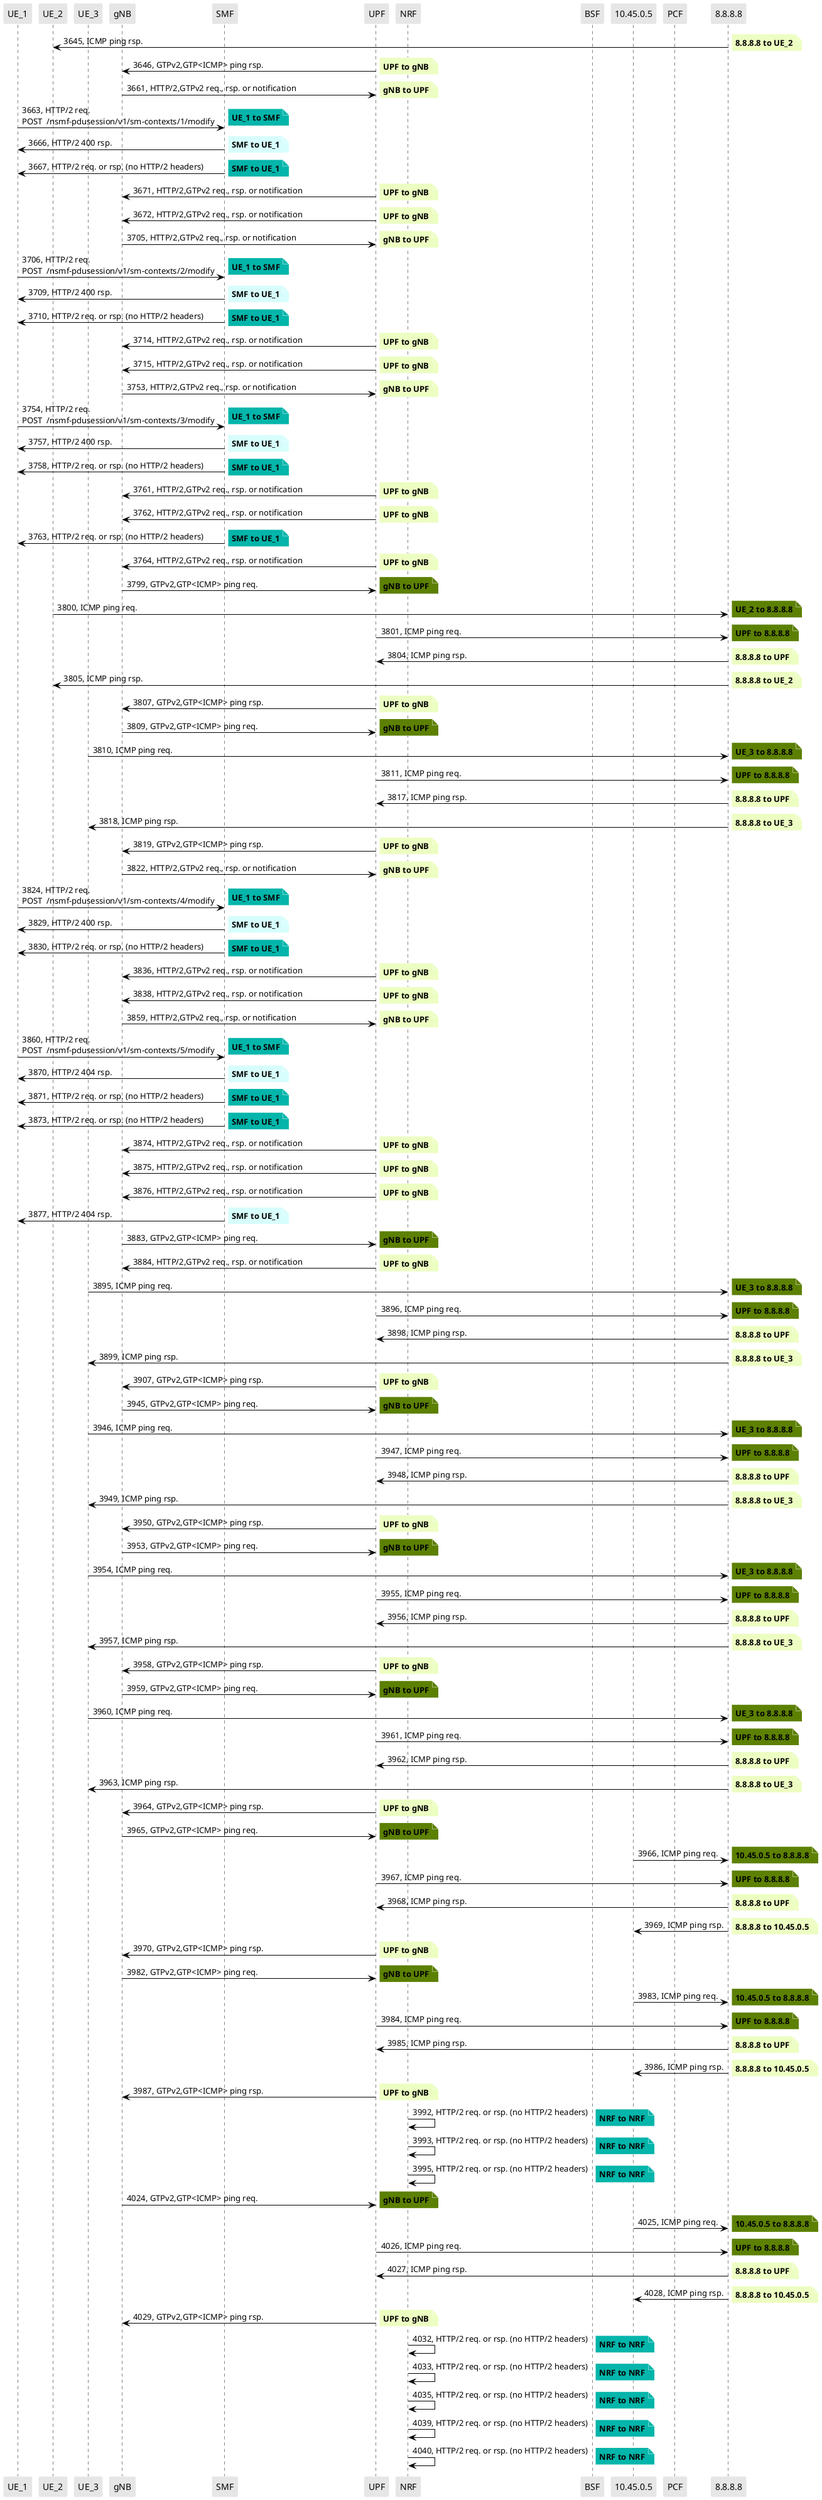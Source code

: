 @startuml
skinparam shadowing false
skinparam NoteBorderColor white
skinparam sequence {
    ArrowColor black
    LifeLineBorderColor black
    LifeLineBackgroundColor black
    ParticipantBorderColor white
    ParticipantBackgroundColor #e6e6e6
}
participant "UE_1"
participant "UE_2"
participant "UE_3"
participant "gNB"
participant "SMF"
participant "UPF"
participant "NRF"
participant "BSF"
participant "10.45.0.5"
participant "PCF"
participant "8.8.8.8"

"8.8.8.8" -> "UE_2": 3645, ICMP ping rsp.

note right #EDFEC2
**8.8.8.8 to UE_2**
end note

"UPF" -> "gNB": 3646, GTPv2,GTP<ICMP> ping rsp.

note right #EDFEC2
**UPF to gNB**
end note

"gNB" -> "UPF": 3661, HTTP/2,GTPv2 req., rsp. or notification

note right #EDFEC2
**gNB to UPF**
end note

"UE_1" -> "SMF": 3663, HTTP/2 req.\nPOST  /nsmf-pdusession/v1/sm-contexts/1/modify

note right #03B5AA
**UE_1 to SMF**
end note

"SMF" -> "UE_1": 3666, HTTP/2 400 rsp.

note right #D7FEFC
**SMF to UE_1**
end note

"SMF" -> "UE_1": 3667, HTTP/2 req. or rsp. (no HTTP/2 headers)

note right #03B5AA
**SMF to UE_1**
end note

"UPF" -> "gNB": 3671, HTTP/2,GTPv2 req., rsp. or notification

note right #EDFEC2
**UPF to gNB**
end note

"UPF" -> "gNB": 3672, HTTP/2,GTPv2 req., rsp. or notification

note right #EDFEC2
**UPF to gNB**
end note

"gNB" -> "UPF": 3705, HTTP/2,GTPv2 req., rsp. or notification

note right #EDFEC2
**gNB to UPF**
end note

"UE_1" -> "SMF": 3706, HTTP/2 req.\nPOST  /nsmf-pdusession/v1/sm-contexts/2/modify

note right #03B5AA
**UE_1 to SMF**
end note

"SMF" -> "UE_1": 3709, HTTP/2 400 rsp.

note right #D7FEFC
**SMF to UE_1**
end note

"SMF" -> "UE_1": 3710, HTTP/2 req. or rsp. (no HTTP/2 headers)

note right #03B5AA
**SMF to UE_1**
end note

"UPF" -> "gNB": 3714, HTTP/2,GTPv2 req., rsp. or notification

note right #EDFEC2
**UPF to gNB**
end note

"UPF" -> "gNB": 3715, HTTP/2,GTPv2 req., rsp. or notification

note right #EDFEC2
**UPF to gNB**
end note

"gNB" -> "UPF": 3753, HTTP/2,GTPv2 req., rsp. or notification

note right #EDFEC2
**gNB to UPF**
end note

"UE_1" -> "SMF": 3754, HTTP/2 req.\nPOST  /nsmf-pdusession/v1/sm-contexts/3/modify

note right #03B5AA
**UE_1 to SMF**
end note

"SMF" -> "UE_1": 3757, HTTP/2 400 rsp.

note right #D7FEFC
**SMF to UE_1**
end note

"SMF" -> "UE_1": 3758, HTTP/2 req. or rsp. (no HTTP/2 headers)

note right #03B5AA
**SMF to UE_1**
end note

"UPF" -> "gNB": 3761, HTTP/2,GTPv2 req., rsp. or notification

note right #EDFEC2
**UPF to gNB**
end note

"UPF" -> "gNB": 3762, HTTP/2,GTPv2 req., rsp. or notification

note right #EDFEC2
**UPF to gNB**
end note

"SMF" -> "UE_1": 3763, HTTP/2 req. or rsp. (no HTTP/2 headers)

note right #03B5AA
**SMF to UE_1**
end note

"UPF" -> "gNB": 3764, HTTP/2,GTPv2 req., rsp. or notification

note right #EDFEC2
**UPF to gNB**
end note

"gNB" -> "UPF": 3799, GTPv2,GTP<ICMP> ping req.

note right #5C8001
**gNB to UPF**
end note

"UE_2" -> "8.8.8.8": 3800, ICMP ping req.

note right #5C8001
**UE_2 to 8.8.8.8**
end note

"UPF" -> "8.8.8.8": 3801, ICMP ping req.

note right #5C8001
**UPF to 8.8.8.8**
end note

"8.8.8.8" -> "UPF": 3804, ICMP ping rsp.

note right #EDFEC2
**8.8.8.8 to UPF**
end note

"8.8.8.8" -> "UE_2": 3805, ICMP ping rsp.

note right #EDFEC2
**8.8.8.8 to UE_2**
end note

"UPF" -> "gNB": 3807, GTPv2,GTP<ICMP> ping rsp.

note right #EDFEC2
**UPF to gNB**
end note

"gNB" -> "UPF": 3809, GTPv2,GTP<ICMP> ping req.

note right #5C8001
**gNB to UPF**
end note

"UE_3" -> "8.8.8.8": 3810, ICMP ping req.

note right #5C8001
**UE_3 to 8.8.8.8**
end note

"UPF" -> "8.8.8.8": 3811, ICMP ping req.

note right #5C8001
**UPF to 8.8.8.8**
end note

"8.8.8.8" -> "UPF": 3817, ICMP ping rsp.

note right #EDFEC2
**8.8.8.8 to UPF**
end note

"8.8.8.8" -> "UE_3": 3818, ICMP ping rsp.

note right #EDFEC2
**8.8.8.8 to UE_3**
end note

"UPF" -> "gNB": 3819, GTPv2,GTP<ICMP> ping rsp.

note right #EDFEC2
**UPF to gNB**
end note

"gNB" -> "UPF": 3822, HTTP/2,GTPv2 req., rsp. or notification

note right #EDFEC2
**gNB to UPF**
end note

"UE_1" -> "SMF": 3824, HTTP/2 req.\nPOST  /nsmf-pdusession/v1/sm-contexts/4/modify

note right #03B5AA
**UE_1 to SMF**
end note

"SMF" -> "UE_1": 3829, HTTP/2 400 rsp.

note right #D7FEFC
**SMF to UE_1**
end note

"SMF" -> "UE_1": 3830, HTTP/2 req. or rsp. (no HTTP/2 headers)

note right #03B5AA
**SMF to UE_1**
end note

"UPF" -> "gNB": 3836, HTTP/2,GTPv2 req., rsp. or notification

note right #EDFEC2
**UPF to gNB**
end note

"UPF" -> "gNB": 3838, HTTP/2,GTPv2 req., rsp. or notification

note right #EDFEC2
**UPF to gNB**
end note

"gNB" -> "UPF": 3859, HTTP/2,GTPv2 req., rsp. or notification

note right #EDFEC2
**gNB to UPF**
end note

"UE_1" -> "SMF": 3860, HTTP/2 req.\nPOST  /nsmf-pdusession/v1/sm-contexts/5/modify

note right #03B5AA
**UE_1 to SMF**
end note

"SMF" -> "UE_1": 3870, HTTP/2 404 rsp.

note right #D7FEFC
**SMF to UE_1**
end note

"SMF" -> "UE_1": 3871, HTTP/2 req. or rsp. (no HTTP/2 headers)

note right #03B5AA
**SMF to UE_1**
end note

"SMF" -> "UE_1": 3873, HTTP/2 req. or rsp. (no HTTP/2 headers)

note right #03B5AA
**SMF to UE_1**
end note

"UPF" -> "gNB": 3874, HTTP/2,GTPv2 req., rsp. or notification

note right #EDFEC2
**UPF to gNB**
end note

"UPF" -> "gNB": 3875, HTTP/2,GTPv2 req., rsp. or notification

note right #EDFEC2
**UPF to gNB**
end note

"UPF" -> "gNB": 3876, HTTP/2,GTPv2 req., rsp. or notification

note right #EDFEC2
**UPF to gNB**
end note

"SMF" -> "UE_1": 3877, HTTP/2 404 rsp.

note right #D7FEFC
**SMF to UE_1**
end note

"gNB" -> "UPF": 3883, GTPv2,GTP<ICMP> ping req.

note right #5C8001
**gNB to UPF**
end note

"UPF" -> "gNB": 3884, HTTP/2,GTPv2 req., rsp. or notification

note right #EDFEC2
**UPF to gNB**
end note

"UE_3" -> "8.8.8.8": 3895, ICMP ping req.

note right #5C8001
**UE_3 to 8.8.8.8**
end note

"UPF" -> "8.8.8.8": 3896, ICMP ping req.

note right #5C8001
**UPF to 8.8.8.8**
end note

"8.8.8.8" -> "UPF": 3898, ICMP ping rsp.

note right #EDFEC2
**8.8.8.8 to UPF**
end note

"8.8.8.8" -> "UE_3": 3899, ICMP ping rsp.

note right #EDFEC2
**8.8.8.8 to UE_3**
end note

"UPF" -> "gNB": 3907, GTPv2,GTP<ICMP> ping rsp.

note right #EDFEC2
**UPF to gNB**
end note

"gNB" -> "UPF": 3945, GTPv2,GTP<ICMP> ping req.

note right #5C8001
**gNB to UPF**
end note

"UE_3" -> "8.8.8.8": 3946, ICMP ping req.

note right #5C8001
**UE_3 to 8.8.8.8**
end note

"UPF" -> "8.8.8.8": 3947, ICMP ping req.

note right #5C8001
**UPF to 8.8.8.8**
end note

"8.8.8.8" -> "UPF": 3948, ICMP ping rsp.

note right #EDFEC2
**8.8.8.8 to UPF**
end note

"8.8.8.8" -> "UE_3": 3949, ICMP ping rsp.

note right #EDFEC2
**8.8.8.8 to UE_3**
end note

"UPF" -> "gNB": 3950, GTPv2,GTP<ICMP> ping rsp.

note right #EDFEC2
**UPF to gNB**
end note

"gNB" -> "UPF": 3953, GTPv2,GTP<ICMP> ping req.

note right #5C8001
**gNB to UPF**
end note

"UE_3" -> "8.8.8.8": 3954, ICMP ping req.

note right #5C8001
**UE_3 to 8.8.8.8**
end note

"UPF" -> "8.8.8.8": 3955, ICMP ping req.

note right #5C8001
**UPF to 8.8.8.8**
end note

"8.8.8.8" -> "UPF": 3956, ICMP ping rsp.

note right #EDFEC2
**8.8.8.8 to UPF**
end note

"8.8.8.8" -> "UE_3": 3957, ICMP ping rsp.

note right #EDFEC2
**8.8.8.8 to UE_3**
end note

"UPF" -> "gNB": 3958, GTPv2,GTP<ICMP> ping rsp.

note right #EDFEC2
**UPF to gNB**
end note

"gNB" -> "UPF": 3959, GTPv2,GTP<ICMP> ping req.

note right #5C8001
**gNB to UPF**
end note

"UE_3" -> "8.8.8.8": 3960, ICMP ping req.

note right #5C8001
**UE_3 to 8.8.8.8**
end note

"UPF" -> "8.8.8.8": 3961, ICMP ping req.

note right #5C8001
**UPF to 8.8.8.8**
end note

"8.8.8.8" -> "UPF": 3962, ICMP ping rsp.

note right #EDFEC2
**8.8.8.8 to UPF**
end note

"8.8.8.8" -> "UE_3": 3963, ICMP ping rsp.

note right #EDFEC2
**8.8.8.8 to UE_3**
end note

"UPF" -> "gNB": 3964, GTPv2,GTP<ICMP> ping rsp.

note right #EDFEC2
**UPF to gNB**
end note

"gNB" -> "UPF": 3965, GTPv2,GTP<ICMP> ping req.

note right #5C8001
**gNB to UPF**
end note

"10.45.0.5" -> "8.8.8.8": 3966, ICMP ping req.

note right #5C8001
**10.45.0.5 to 8.8.8.8**
end note

"UPF" -> "8.8.8.8": 3967, ICMP ping req.

note right #5C8001
**UPF to 8.8.8.8**
end note

"8.8.8.8" -> "UPF": 3968, ICMP ping rsp.

note right #EDFEC2
**8.8.8.8 to UPF**
end note

"8.8.8.8" -> "10.45.0.5": 3969, ICMP ping rsp.

note right #EDFEC2
**8.8.8.8 to 10.45.0.5**
end note

"UPF" -> "gNB": 3970, GTPv2,GTP<ICMP> ping rsp.

note right #EDFEC2
**UPF to gNB**
end note

"gNB" -> "UPF": 3982, GTPv2,GTP<ICMP> ping req.

note right #5C8001
**gNB to UPF**
end note

"10.45.0.5" -> "8.8.8.8": 3983, ICMP ping req.

note right #5C8001
**10.45.0.5 to 8.8.8.8**
end note

"UPF" -> "8.8.8.8": 3984, ICMP ping req.

note right #5C8001
**UPF to 8.8.8.8**
end note

"8.8.8.8" -> "UPF": 3985, ICMP ping rsp.

note right #EDFEC2
**8.8.8.8 to UPF**
end note

"8.8.8.8" -> "10.45.0.5": 3986, ICMP ping rsp.

note right #EDFEC2
**8.8.8.8 to 10.45.0.5**
end note

"UPF" -> "gNB": 3987, GTPv2,GTP<ICMP> ping rsp.

note right #EDFEC2
**UPF to gNB**
end note

"NRF" -> "NRF": 3992, HTTP/2 req. or rsp. (no HTTP/2 headers)

note right #03B5AA
**NRF to NRF**
end note

"NRF" -> "NRF": 3993, HTTP/2 req. or rsp. (no HTTP/2 headers)

note right #03B5AA
**NRF to NRF**
end note

"NRF" -> "NRF": 3995, HTTP/2 req. or rsp. (no HTTP/2 headers)

note right #03B5AA
**NRF to NRF**
end note

"gNB" -> "UPF": 4024, GTPv2,GTP<ICMP> ping req.

note right #5C8001
**gNB to UPF**
end note

"10.45.0.5" -> "8.8.8.8": 4025, ICMP ping req.

note right #5C8001
**10.45.0.5 to 8.8.8.8**
end note

"UPF" -> "8.8.8.8": 4026, ICMP ping req.

note right #5C8001
**UPF to 8.8.8.8**
end note

"8.8.8.8" -> "UPF": 4027, ICMP ping rsp.

note right #EDFEC2
**8.8.8.8 to UPF**
end note

"8.8.8.8" -> "10.45.0.5": 4028, ICMP ping rsp.

note right #EDFEC2
**8.8.8.8 to 10.45.0.5**
end note

"UPF" -> "gNB": 4029, GTPv2,GTP<ICMP> ping rsp.

note right #EDFEC2
**UPF to gNB**
end note

"NRF" -> "NRF": 4032, HTTP/2 req. or rsp. (no HTTP/2 headers)

note right #03B5AA
**NRF to NRF**
end note

"NRF" -> "NRF": 4033, HTTP/2 req. or rsp. (no HTTP/2 headers)

note right #03B5AA
**NRF to NRF**
end note

"NRF" -> "NRF": 4035, HTTP/2 req. or rsp. (no HTTP/2 headers)

note right #03B5AA
**NRF to NRF**
end note

"NRF" -> "NRF": 4039, HTTP/2 req. or rsp. (no HTTP/2 headers)

note right #03B5AA
**NRF to NRF**
end note

"NRF" -> "NRF": 4040, HTTP/2 req. or rsp. (no HTTP/2 headers)

note right #03B5AA
**NRF to NRF**
end note

@enduml
